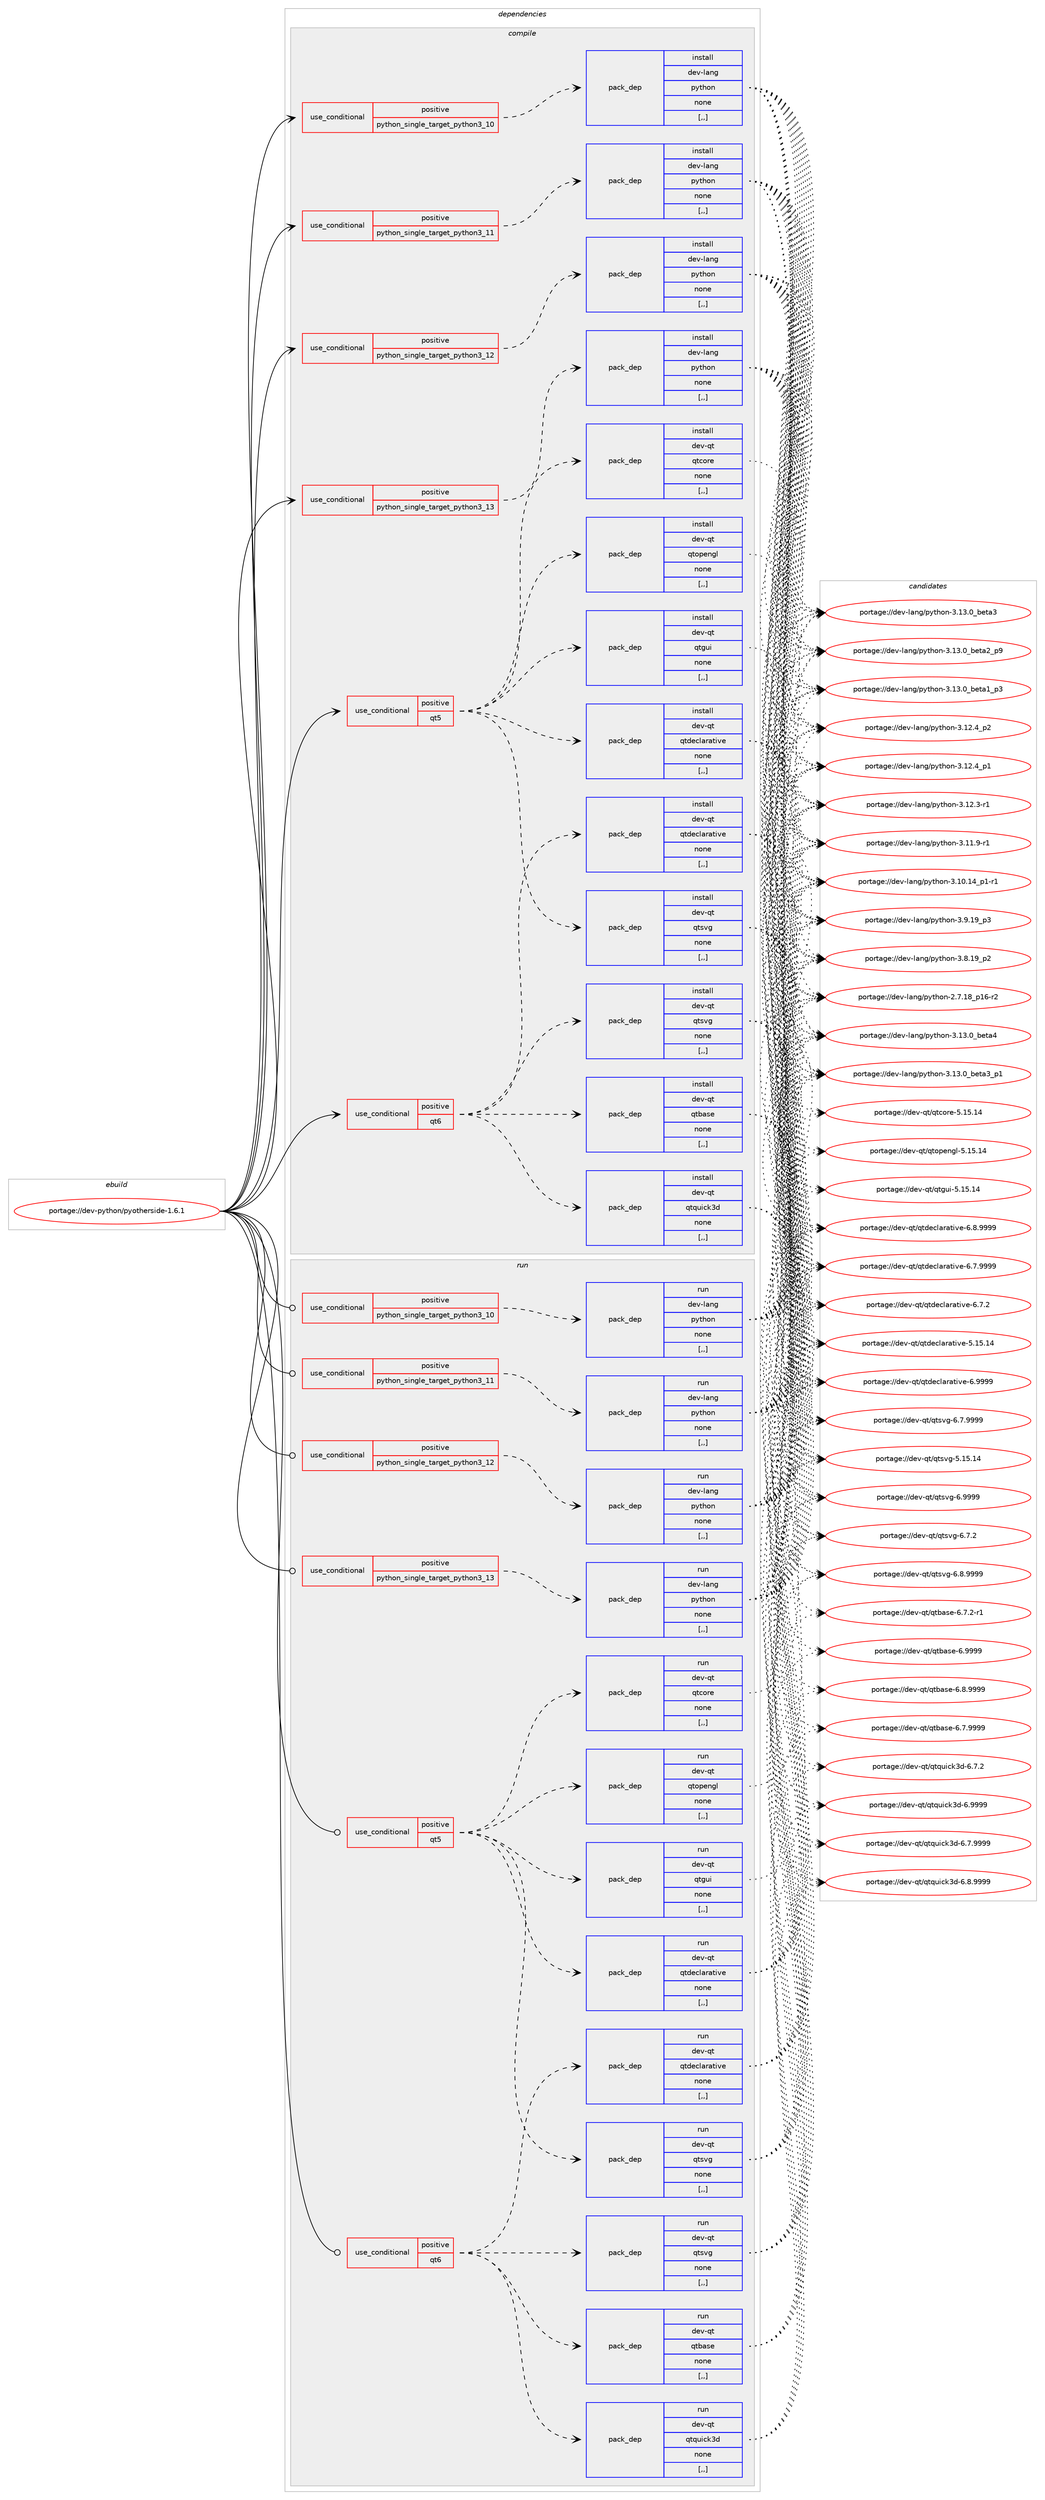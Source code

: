 digraph prolog {

# *************
# Graph options
# *************

newrank=true;
concentrate=true;
compound=true;
graph [rankdir=LR,fontname=Helvetica,fontsize=10,ranksep=1.5];#, ranksep=2.5, nodesep=0.2];
edge  [arrowhead=vee];
node  [fontname=Helvetica,fontsize=10];

# **********
# The ebuild
# **********

subgraph cluster_leftcol {
color=gray;
label=<<i>ebuild</i>>;
id [label="portage://dev-python/pyotherside-1.6.1", color=red, width=4, href="../dev-python/pyotherside-1.6.1.svg"];
}

# ****************
# The dependencies
# ****************

subgraph cluster_midcol {
color=gray;
label=<<i>dependencies</i>>;
subgraph cluster_compile {
fillcolor="#eeeeee";
style=filled;
label=<<i>compile</i>>;
subgraph cond37349 {
dependency157745 [label=<<TABLE BORDER="0" CELLBORDER="1" CELLSPACING="0" CELLPADDING="4"><TR><TD ROWSPAN="3" CELLPADDING="10">use_conditional</TD></TR><TR><TD>positive</TD></TR><TR><TD>python_single_target_python3_10</TD></TR></TABLE>>, shape=none, color=red];
subgraph pack119139 {
dependency157746 [label=<<TABLE BORDER="0" CELLBORDER="1" CELLSPACING="0" CELLPADDING="4" WIDTH="220"><TR><TD ROWSPAN="6" CELLPADDING="30">pack_dep</TD></TR><TR><TD WIDTH="110">install</TD></TR><TR><TD>dev-lang</TD></TR><TR><TD>python</TD></TR><TR><TD>none</TD></TR><TR><TD>[,,]</TD></TR></TABLE>>, shape=none, color=blue];
}
dependency157745:e -> dependency157746:w [weight=20,style="dashed",arrowhead="vee"];
}
id:e -> dependency157745:w [weight=20,style="solid",arrowhead="vee"];
subgraph cond37350 {
dependency157747 [label=<<TABLE BORDER="0" CELLBORDER="1" CELLSPACING="0" CELLPADDING="4"><TR><TD ROWSPAN="3" CELLPADDING="10">use_conditional</TD></TR><TR><TD>positive</TD></TR><TR><TD>python_single_target_python3_11</TD></TR></TABLE>>, shape=none, color=red];
subgraph pack119140 {
dependency157748 [label=<<TABLE BORDER="0" CELLBORDER="1" CELLSPACING="0" CELLPADDING="4" WIDTH="220"><TR><TD ROWSPAN="6" CELLPADDING="30">pack_dep</TD></TR><TR><TD WIDTH="110">install</TD></TR><TR><TD>dev-lang</TD></TR><TR><TD>python</TD></TR><TR><TD>none</TD></TR><TR><TD>[,,]</TD></TR></TABLE>>, shape=none, color=blue];
}
dependency157747:e -> dependency157748:w [weight=20,style="dashed",arrowhead="vee"];
}
id:e -> dependency157747:w [weight=20,style="solid",arrowhead="vee"];
subgraph cond37351 {
dependency157749 [label=<<TABLE BORDER="0" CELLBORDER="1" CELLSPACING="0" CELLPADDING="4"><TR><TD ROWSPAN="3" CELLPADDING="10">use_conditional</TD></TR><TR><TD>positive</TD></TR><TR><TD>python_single_target_python3_12</TD></TR></TABLE>>, shape=none, color=red];
subgraph pack119141 {
dependency157750 [label=<<TABLE BORDER="0" CELLBORDER="1" CELLSPACING="0" CELLPADDING="4" WIDTH="220"><TR><TD ROWSPAN="6" CELLPADDING="30">pack_dep</TD></TR><TR><TD WIDTH="110">install</TD></TR><TR><TD>dev-lang</TD></TR><TR><TD>python</TD></TR><TR><TD>none</TD></TR><TR><TD>[,,]</TD></TR></TABLE>>, shape=none, color=blue];
}
dependency157749:e -> dependency157750:w [weight=20,style="dashed",arrowhead="vee"];
}
id:e -> dependency157749:w [weight=20,style="solid",arrowhead="vee"];
subgraph cond37352 {
dependency157751 [label=<<TABLE BORDER="0" CELLBORDER="1" CELLSPACING="0" CELLPADDING="4"><TR><TD ROWSPAN="3" CELLPADDING="10">use_conditional</TD></TR><TR><TD>positive</TD></TR><TR><TD>python_single_target_python3_13</TD></TR></TABLE>>, shape=none, color=red];
subgraph pack119142 {
dependency157752 [label=<<TABLE BORDER="0" CELLBORDER="1" CELLSPACING="0" CELLPADDING="4" WIDTH="220"><TR><TD ROWSPAN="6" CELLPADDING="30">pack_dep</TD></TR><TR><TD WIDTH="110">install</TD></TR><TR><TD>dev-lang</TD></TR><TR><TD>python</TD></TR><TR><TD>none</TD></TR><TR><TD>[,,]</TD></TR></TABLE>>, shape=none, color=blue];
}
dependency157751:e -> dependency157752:w [weight=20,style="dashed",arrowhead="vee"];
}
id:e -> dependency157751:w [weight=20,style="solid",arrowhead="vee"];
subgraph cond37353 {
dependency157753 [label=<<TABLE BORDER="0" CELLBORDER="1" CELLSPACING="0" CELLPADDING="4"><TR><TD ROWSPAN="3" CELLPADDING="10">use_conditional</TD></TR><TR><TD>positive</TD></TR><TR><TD>qt5</TD></TR></TABLE>>, shape=none, color=red];
subgraph pack119143 {
dependency157754 [label=<<TABLE BORDER="0" CELLBORDER="1" CELLSPACING="0" CELLPADDING="4" WIDTH="220"><TR><TD ROWSPAN="6" CELLPADDING="30">pack_dep</TD></TR><TR><TD WIDTH="110">install</TD></TR><TR><TD>dev-qt</TD></TR><TR><TD>qtcore</TD></TR><TR><TD>none</TD></TR><TR><TD>[,,]</TD></TR></TABLE>>, shape=none, color=blue];
}
dependency157753:e -> dependency157754:w [weight=20,style="dashed",arrowhead="vee"];
subgraph pack119144 {
dependency157755 [label=<<TABLE BORDER="0" CELLBORDER="1" CELLSPACING="0" CELLPADDING="4" WIDTH="220"><TR><TD ROWSPAN="6" CELLPADDING="30">pack_dep</TD></TR><TR><TD WIDTH="110">install</TD></TR><TR><TD>dev-qt</TD></TR><TR><TD>qtdeclarative</TD></TR><TR><TD>none</TD></TR><TR><TD>[,,]</TD></TR></TABLE>>, shape=none, color=blue];
}
dependency157753:e -> dependency157755:w [weight=20,style="dashed",arrowhead="vee"];
subgraph pack119145 {
dependency157756 [label=<<TABLE BORDER="0" CELLBORDER="1" CELLSPACING="0" CELLPADDING="4" WIDTH="220"><TR><TD ROWSPAN="6" CELLPADDING="30">pack_dep</TD></TR><TR><TD WIDTH="110">install</TD></TR><TR><TD>dev-qt</TD></TR><TR><TD>qtgui</TD></TR><TR><TD>none</TD></TR><TR><TD>[,,]</TD></TR></TABLE>>, shape=none, color=blue];
}
dependency157753:e -> dependency157756:w [weight=20,style="dashed",arrowhead="vee"];
subgraph pack119146 {
dependency157757 [label=<<TABLE BORDER="0" CELLBORDER="1" CELLSPACING="0" CELLPADDING="4" WIDTH="220"><TR><TD ROWSPAN="6" CELLPADDING="30">pack_dep</TD></TR><TR><TD WIDTH="110">install</TD></TR><TR><TD>dev-qt</TD></TR><TR><TD>qtopengl</TD></TR><TR><TD>none</TD></TR><TR><TD>[,,]</TD></TR></TABLE>>, shape=none, color=blue];
}
dependency157753:e -> dependency157757:w [weight=20,style="dashed",arrowhead="vee"];
subgraph pack119147 {
dependency157758 [label=<<TABLE BORDER="0" CELLBORDER="1" CELLSPACING="0" CELLPADDING="4" WIDTH="220"><TR><TD ROWSPAN="6" CELLPADDING="30">pack_dep</TD></TR><TR><TD WIDTH="110">install</TD></TR><TR><TD>dev-qt</TD></TR><TR><TD>qtsvg</TD></TR><TR><TD>none</TD></TR><TR><TD>[,,]</TD></TR></TABLE>>, shape=none, color=blue];
}
dependency157753:e -> dependency157758:w [weight=20,style="dashed",arrowhead="vee"];
}
id:e -> dependency157753:w [weight=20,style="solid",arrowhead="vee"];
subgraph cond37354 {
dependency157759 [label=<<TABLE BORDER="0" CELLBORDER="1" CELLSPACING="0" CELLPADDING="4"><TR><TD ROWSPAN="3" CELLPADDING="10">use_conditional</TD></TR><TR><TD>positive</TD></TR><TR><TD>qt6</TD></TR></TABLE>>, shape=none, color=red];
subgraph pack119148 {
dependency157760 [label=<<TABLE BORDER="0" CELLBORDER="1" CELLSPACING="0" CELLPADDING="4" WIDTH="220"><TR><TD ROWSPAN="6" CELLPADDING="30">pack_dep</TD></TR><TR><TD WIDTH="110">install</TD></TR><TR><TD>dev-qt</TD></TR><TR><TD>qtbase</TD></TR><TR><TD>none</TD></TR><TR><TD>[,,]</TD></TR></TABLE>>, shape=none, color=blue];
}
dependency157759:e -> dependency157760:w [weight=20,style="dashed",arrowhead="vee"];
subgraph pack119149 {
dependency157761 [label=<<TABLE BORDER="0" CELLBORDER="1" CELLSPACING="0" CELLPADDING="4" WIDTH="220"><TR><TD ROWSPAN="6" CELLPADDING="30">pack_dep</TD></TR><TR><TD WIDTH="110">install</TD></TR><TR><TD>dev-qt</TD></TR><TR><TD>qtdeclarative</TD></TR><TR><TD>none</TD></TR><TR><TD>[,,]</TD></TR></TABLE>>, shape=none, color=blue];
}
dependency157759:e -> dependency157761:w [weight=20,style="dashed",arrowhead="vee"];
subgraph pack119150 {
dependency157762 [label=<<TABLE BORDER="0" CELLBORDER="1" CELLSPACING="0" CELLPADDING="4" WIDTH="220"><TR><TD ROWSPAN="6" CELLPADDING="30">pack_dep</TD></TR><TR><TD WIDTH="110">install</TD></TR><TR><TD>dev-qt</TD></TR><TR><TD>qtquick3d</TD></TR><TR><TD>none</TD></TR><TR><TD>[,,]</TD></TR></TABLE>>, shape=none, color=blue];
}
dependency157759:e -> dependency157762:w [weight=20,style="dashed",arrowhead="vee"];
subgraph pack119151 {
dependency157763 [label=<<TABLE BORDER="0" CELLBORDER="1" CELLSPACING="0" CELLPADDING="4" WIDTH="220"><TR><TD ROWSPAN="6" CELLPADDING="30">pack_dep</TD></TR><TR><TD WIDTH="110">install</TD></TR><TR><TD>dev-qt</TD></TR><TR><TD>qtsvg</TD></TR><TR><TD>none</TD></TR><TR><TD>[,,]</TD></TR></TABLE>>, shape=none, color=blue];
}
dependency157759:e -> dependency157763:w [weight=20,style="dashed",arrowhead="vee"];
}
id:e -> dependency157759:w [weight=20,style="solid",arrowhead="vee"];
}
subgraph cluster_compileandrun {
fillcolor="#eeeeee";
style=filled;
label=<<i>compile and run</i>>;
}
subgraph cluster_run {
fillcolor="#eeeeee";
style=filled;
label=<<i>run</i>>;
subgraph cond37355 {
dependency157764 [label=<<TABLE BORDER="0" CELLBORDER="1" CELLSPACING="0" CELLPADDING="4"><TR><TD ROWSPAN="3" CELLPADDING="10">use_conditional</TD></TR><TR><TD>positive</TD></TR><TR><TD>python_single_target_python3_10</TD></TR></TABLE>>, shape=none, color=red];
subgraph pack119152 {
dependency157765 [label=<<TABLE BORDER="0" CELLBORDER="1" CELLSPACING="0" CELLPADDING="4" WIDTH="220"><TR><TD ROWSPAN="6" CELLPADDING="30">pack_dep</TD></TR><TR><TD WIDTH="110">run</TD></TR><TR><TD>dev-lang</TD></TR><TR><TD>python</TD></TR><TR><TD>none</TD></TR><TR><TD>[,,]</TD></TR></TABLE>>, shape=none, color=blue];
}
dependency157764:e -> dependency157765:w [weight=20,style="dashed",arrowhead="vee"];
}
id:e -> dependency157764:w [weight=20,style="solid",arrowhead="odot"];
subgraph cond37356 {
dependency157766 [label=<<TABLE BORDER="0" CELLBORDER="1" CELLSPACING="0" CELLPADDING="4"><TR><TD ROWSPAN="3" CELLPADDING="10">use_conditional</TD></TR><TR><TD>positive</TD></TR><TR><TD>python_single_target_python3_11</TD></TR></TABLE>>, shape=none, color=red];
subgraph pack119153 {
dependency157767 [label=<<TABLE BORDER="0" CELLBORDER="1" CELLSPACING="0" CELLPADDING="4" WIDTH="220"><TR><TD ROWSPAN="6" CELLPADDING="30">pack_dep</TD></TR><TR><TD WIDTH="110">run</TD></TR><TR><TD>dev-lang</TD></TR><TR><TD>python</TD></TR><TR><TD>none</TD></TR><TR><TD>[,,]</TD></TR></TABLE>>, shape=none, color=blue];
}
dependency157766:e -> dependency157767:w [weight=20,style="dashed",arrowhead="vee"];
}
id:e -> dependency157766:w [weight=20,style="solid",arrowhead="odot"];
subgraph cond37357 {
dependency157768 [label=<<TABLE BORDER="0" CELLBORDER="1" CELLSPACING="0" CELLPADDING="4"><TR><TD ROWSPAN="3" CELLPADDING="10">use_conditional</TD></TR><TR><TD>positive</TD></TR><TR><TD>python_single_target_python3_12</TD></TR></TABLE>>, shape=none, color=red];
subgraph pack119154 {
dependency157769 [label=<<TABLE BORDER="0" CELLBORDER="1" CELLSPACING="0" CELLPADDING="4" WIDTH="220"><TR><TD ROWSPAN="6" CELLPADDING="30">pack_dep</TD></TR><TR><TD WIDTH="110">run</TD></TR><TR><TD>dev-lang</TD></TR><TR><TD>python</TD></TR><TR><TD>none</TD></TR><TR><TD>[,,]</TD></TR></TABLE>>, shape=none, color=blue];
}
dependency157768:e -> dependency157769:w [weight=20,style="dashed",arrowhead="vee"];
}
id:e -> dependency157768:w [weight=20,style="solid",arrowhead="odot"];
subgraph cond37358 {
dependency157770 [label=<<TABLE BORDER="0" CELLBORDER="1" CELLSPACING="0" CELLPADDING="4"><TR><TD ROWSPAN="3" CELLPADDING="10">use_conditional</TD></TR><TR><TD>positive</TD></TR><TR><TD>python_single_target_python3_13</TD></TR></TABLE>>, shape=none, color=red];
subgraph pack119155 {
dependency157771 [label=<<TABLE BORDER="0" CELLBORDER="1" CELLSPACING="0" CELLPADDING="4" WIDTH="220"><TR><TD ROWSPAN="6" CELLPADDING="30">pack_dep</TD></TR><TR><TD WIDTH="110">run</TD></TR><TR><TD>dev-lang</TD></TR><TR><TD>python</TD></TR><TR><TD>none</TD></TR><TR><TD>[,,]</TD></TR></TABLE>>, shape=none, color=blue];
}
dependency157770:e -> dependency157771:w [weight=20,style="dashed",arrowhead="vee"];
}
id:e -> dependency157770:w [weight=20,style="solid",arrowhead="odot"];
subgraph cond37359 {
dependency157772 [label=<<TABLE BORDER="0" CELLBORDER="1" CELLSPACING="0" CELLPADDING="4"><TR><TD ROWSPAN="3" CELLPADDING="10">use_conditional</TD></TR><TR><TD>positive</TD></TR><TR><TD>qt5</TD></TR></TABLE>>, shape=none, color=red];
subgraph pack119156 {
dependency157773 [label=<<TABLE BORDER="0" CELLBORDER="1" CELLSPACING="0" CELLPADDING="4" WIDTH="220"><TR><TD ROWSPAN="6" CELLPADDING="30">pack_dep</TD></TR><TR><TD WIDTH="110">run</TD></TR><TR><TD>dev-qt</TD></TR><TR><TD>qtcore</TD></TR><TR><TD>none</TD></TR><TR><TD>[,,]</TD></TR></TABLE>>, shape=none, color=blue];
}
dependency157772:e -> dependency157773:w [weight=20,style="dashed",arrowhead="vee"];
subgraph pack119157 {
dependency157774 [label=<<TABLE BORDER="0" CELLBORDER="1" CELLSPACING="0" CELLPADDING="4" WIDTH="220"><TR><TD ROWSPAN="6" CELLPADDING="30">pack_dep</TD></TR><TR><TD WIDTH="110">run</TD></TR><TR><TD>dev-qt</TD></TR><TR><TD>qtdeclarative</TD></TR><TR><TD>none</TD></TR><TR><TD>[,,]</TD></TR></TABLE>>, shape=none, color=blue];
}
dependency157772:e -> dependency157774:w [weight=20,style="dashed",arrowhead="vee"];
subgraph pack119158 {
dependency157775 [label=<<TABLE BORDER="0" CELLBORDER="1" CELLSPACING="0" CELLPADDING="4" WIDTH="220"><TR><TD ROWSPAN="6" CELLPADDING="30">pack_dep</TD></TR><TR><TD WIDTH="110">run</TD></TR><TR><TD>dev-qt</TD></TR><TR><TD>qtgui</TD></TR><TR><TD>none</TD></TR><TR><TD>[,,]</TD></TR></TABLE>>, shape=none, color=blue];
}
dependency157772:e -> dependency157775:w [weight=20,style="dashed",arrowhead="vee"];
subgraph pack119159 {
dependency157776 [label=<<TABLE BORDER="0" CELLBORDER="1" CELLSPACING="0" CELLPADDING="4" WIDTH="220"><TR><TD ROWSPAN="6" CELLPADDING="30">pack_dep</TD></TR><TR><TD WIDTH="110">run</TD></TR><TR><TD>dev-qt</TD></TR><TR><TD>qtopengl</TD></TR><TR><TD>none</TD></TR><TR><TD>[,,]</TD></TR></TABLE>>, shape=none, color=blue];
}
dependency157772:e -> dependency157776:w [weight=20,style="dashed",arrowhead="vee"];
subgraph pack119160 {
dependency157777 [label=<<TABLE BORDER="0" CELLBORDER="1" CELLSPACING="0" CELLPADDING="4" WIDTH="220"><TR><TD ROWSPAN="6" CELLPADDING="30">pack_dep</TD></TR><TR><TD WIDTH="110">run</TD></TR><TR><TD>dev-qt</TD></TR><TR><TD>qtsvg</TD></TR><TR><TD>none</TD></TR><TR><TD>[,,]</TD></TR></TABLE>>, shape=none, color=blue];
}
dependency157772:e -> dependency157777:w [weight=20,style="dashed",arrowhead="vee"];
}
id:e -> dependency157772:w [weight=20,style="solid",arrowhead="odot"];
subgraph cond37360 {
dependency157778 [label=<<TABLE BORDER="0" CELLBORDER="1" CELLSPACING="0" CELLPADDING="4"><TR><TD ROWSPAN="3" CELLPADDING="10">use_conditional</TD></TR><TR><TD>positive</TD></TR><TR><TD>qt6</TD></TR></TABLE>>, shape=none, color=red];
subgraph pack119161 {
dependency157779 [label=<<TABLE BORDER="0" CELLBORDER="1" CELLSPACING="0" CELLPADDING="4" WIDTH="220"><TR><TD ROWSPAN="6" CELLPADDING="30">pack_dep</TD></TR><TR><TD WIDTH="110">run</TD></TR><TR><TD>dev-qt</TD></TR><TR><TD>qtbase</TD></TR><TR><TD>none</TD></TR><TR><TD>[,,]</TD></TR></TABLE>>, shape=none, color=blue];
}
dependency157778:e -> dependency157779:w [weight=20,style="dashed",arrowhead="vee"];
subgraph pack119162 {
dependency157780 [label=<<TABLE BORDER="0" CELLBORDER="1" CELLSPACING="0" CELLPADDING="4" WIDTH="220"><TR><TD ROWSPAN="6" CELLPADDING="30">pack_dep</TD></TR><TR><TD WIDTH="110">run</TD></TR><TR><TD>dev-qt</TD></TR><TR><TD>qtdeclarative</TD></TR><TR><TD>none</TD></TR><TR><TD>[,,]</TD></TR></TABLE>>, shape=none, color=blue];
}
dependency157778:e -> dependency157780:w [weight=20,style="dashed",arrowhead="vee"];
subgraph pack119163 {
dependency157781 [label=<<TABLE BORDER="0" CELLBORDER="1" CELLSPACING="0" CELLPADDING="4" WIDTH="220"><TR><TD ROWSPAN="6" CELLPADDING="30">pack_dep</TD></TR><TR><TD WIDTH="110">run</TD></TR><TR><TD>dev-qt</TD></TR><TR><TD>qtquick3d</TD></TR><TR><TD>none</TD></TR><TR><TD>[,,]</TD></TR></TABLE>>, shape=none, color=blue];
}
dependency157778:e -> dependency157781:w [weight=20,style="dashed",arrowhead="vee"];
subgraph pack119164 {
dependency157782 [label=<<TABLE BORDER="0" CELLBORDER="1" CELLSPACING="0" CELLPADDING="4" WIDTH="220"><TR><TD ROWSPAN="6" CELLPADDING="30">pack_dep</TD></TR><TR><TD WIDTH="110">run</TD></TR><TR><TD>dev-qt</TD></TR><TR><TD>qtsvg</TD></TR><TR><TD>none</TD></TR><TR><TD>[,,]</TD></TR></TABLE>>, shape=none, color=blue];
}
dependency157778:e -> dependency157782:w [weight=20,style="dashed",arrowhead="vee"];
}
id:e -> dependency157778:w [weight=20,style="solid",arrowhead="odot"];
}
}

# **************
# The candidates
# **************

subgraph cluster_choices {
rank=same;
color=gray;
label=<<i>candidates</i>>;

subgraph choice119139 {
color=black;
nodesep=1;
choice1001011184510897110103471121211161041111104551464951464895981011169752 [label="portage://dev-lang/python-3.13.0_beta4", color=red, width=4,href="../dev-lang/python-3.13.0_beta4.svg"];
choice10010111845108971101034711212111610411111045514649514648959810111697519511249 [label="portage://dev-lang/python-3.13.0_beta3_p1", color=red, width=4,href="../dev-lang/python-3.13.0_beta3_p1.svg"];
choice1001011184510897110103471121211161041111104551464951464895981011169751 [label="portage://dev-lang/python-3.13.0_beta3", color=red, width=4,href="../dev-lang/python-3.13.0_beta3.svg"];
choice10010111845108971101034711212111610411111045514649514648959810111697509511257 [label="portage://dev-lang/python-3.13.0_beta2_p9", color=red, width=4,href="../dev-lang/python-3.13.0_beta2_p9.svg"];
choice10010111845108971101034711212111610411111045514649514648959810111697499511251 [label="portage://dev-lang/python-3.13.0_beta1_p3", color=red, width=4,href="../dev-lang/python-3.13.0_beta1_p3.svg"];
choice100101118451089711010347112121116104111110455146495046529511250 [label="portage://dev-lang/python-3.12.4_p2", color=red, width=4,href="../dev-lang/python-3.12.4_p2.svg"];
choice100101118451089711010347112121116104111110455146495046529511249 [label="portage://dev-lang/python-3.12.4_p1", color=red, width=4,href="../dev-lang/python-3.12.4_p1.svg"];
choice100101118451089711010347112121116104111110455146495046514511449 [label="portage://dev-lang/python-3.12.3-r1", color=red, width=4,href="../dev-lang/python-3.12.3-r1.svg"];
choice100101118451089711010347112121116104111110455146494946574511449 [label="portage://dev-lang/python-3.11.9-r1", color=red, width=4,href="../dev-lang/python-3.11.9-r1.svg"];
choice100101118451089711010347112121116104111110455146494846495295112494511449 [label="portage://dev-lang/python-3.10.14_p1-r1", color=red, width=4,href="../dev-lang/python-3.10.14_p1-r1.svg"];
choice100101118451089711010347112121116104111110455146574649579511251 [label="portage://dev-lang/python-3.9.19_p3", color=red, width=4,href="../dev-lang/python-3.9.19_p3.svg"];
choice100101118451089711010347112121116104111110455146564649579511250 [label="portage://dev-lang/python-3.8.19_p2", color=red, width=4,href="../dev-lang/python-3.8.19_p2.svg"];
choice100101118451089711010347112121116104111110455046554649569511249544511450 [label="portage://dev-lang/python-2.7.18_p16-r2", color=red, width=4,href="../dev-lang/python-2.7.18_p16-r2.svg"];
dependency157746:e -> choice1001011184510897110103471121211161041111104551464951464895981011169752:w [style=dotted,weight="100"];
dependency157746:e -> choice10010111845108971101034711212111610411111045514649514648959810111697519511249:w [style=dotted,weight="100"];
dependency157746:e -> choice1001011184510897110103471121211161041111104551464951464895981011169751:w [style=dotted,weight="100"];
dependency157746:e -> choice10010111845108971101034711212111610411111045514649514648959810111697509511257:w [style=dotted,weight="100"];
dependency157746:e -> choice10010111845108971101034711212111610411111045514649514648959810111697499511251:w [style=dotted,weight="100"];
dependency157746:e -> choice100101118451089711010347112121116104111110455146495046529511250:w [style=dotted,weight="100"];
dependency157746:e -> choice100101118451089711010347112121116104111110455146495046529511249:w [style=dotted,weight="100"];
dependency157746:e -> choice100101118451089711010347112121116104111110455146495046514511449:w [style=dotted,weight="100"];
dependency157746:e -> choice100101118451089711010347112121116104111110455146494946574511449:w [style=dotted,weight="100"];
dependency157746:e -> choice100101118451089711010347112121116104111110455146494846495295112494511449:w [style=dotted,weight="100"];
dependency157746:e -> choice100101118451089711010347112121116104111110455146574649579511251:w [style=dotted,weight="100"];
dependency157746:e -> choice100101118451089711010347112121116104111110455146564649579511250:w [style=dotted,weight="100"];
dependency157746:e -> choice100101118451089711010347112121116104111110455046554649569511249544511450:w [style=dotted,weight="100"];
}
subgraph choice119140 {
color=black;
nodesep=1;
choice1001011184510897110103471121211161041111104551464951464895981011169752 [label="portage://dev-lang/python-3.13.0_beta4", color=red, width=4,href="../dev-lang/python-3.13.0_beta4.svg"];
choice10010111845108971101034711212111610411111045514649514648959810111697519511249 [label="portage://dev-lang/python-3.13.0_beta3_p1", color=red, width=4,href="../dev-lang/python-3.13.0_beta3_p1.svg"];
choice1001011184510897110103471121211161041111104551464951464895981011169751 [label="portage://dev-lang/python-3.13.0_beta3", color=red, width=4,href="../dev-lang/python-3.13.0_beta3.svg"];
choice10010111845108971101034711212111610411111045514649514648959810111697509511257 [label="portage://dev-lang/python-3.13.0_beta2_p9", color=red, width=4,href="../dev-lang/python-3.13.0_beta2_p9.svg"];
choice10010111845108971101034711212111610411111045514649514648959810111697499511251 [label="portage://dev-lang/python-3.13.0_beta1_p3", color=red, width=4,href="../dev-lang/python-3.13.0_beta1_p3.svg"];
choice100101118451089711010347112121116104111110455146495046529511250 [label="portage://dev-lang/python-3.12.4_p2", color=red, width=4,href="../dev-lang/python-3.12.4_p2.svg"];
choice100101118451089711010347112121116104111110455146495046529511249 [label="portage://dev-lang/python-3.12.4_p1", color=red, width=4,href="../dev-lang/python-3.12.4_p1.svg"];
choice100101118451089711010347112121116104111110455146495046514511449 [label="portage://dev-lang/python-3.12.3-r1", color=red, width=4,href="../dev-lang/python-3.12.3-r1.svg"];
choice100101118451089711010347112121116104111110455146494946574511449 [label="portage://dev-lang/python-3.11.9-r1", color=red, width=4,href="../dev-lang/python-3.11.9-r1.svg"];
choice100101118451089711010347112121116104111110455146494846495295112494511449 [label="portage://dev-lang/python-3.10.14_p1-r1", color=red, width=4,href="../dev-lang/python-3.10.14_p1-r1.svg"];
choice100101118451089711010347112121116104111110455146574649579511251 [label="portage://dev-lang/python-3.9.19_p3", color=red, width=4,href="../dev-lang/python-3.9.19_p3.svg"];
choice100101118451089711010347112121116104111110455146564649579511250 [label="portage://dev-lang/python-3.8.19_p2", color=red, width=4,href="../dev-lang/python-3.8.19_p2.svg"];
choice100101118451089711010347112121116104111110455046554649569511249544511450 [label="portage://dev-lang/python-2.7.18_p16-r2", color=red, width=4,href="../dev-lang/python-2.7.18_p16-r2.svg"];
dependency157748:e -> choice1001011184510897110103471121211161041111104551464951464895981011169752:w [style=dotted,weight="100"];
dependency157748:e -> choice10010111845108971101034711212111610411111045514649514648959810111697519511249:w [style=dotted,weight="100"];
dependency157748:e -> choice1001011184510897110103471121211161041111104551464951464895981011169751:w [style=dotted,weight="100"];
dependency157748:e -> choice10010111845108971101034711212111610411111045514649514648959810111697509511257:w [style=dotted,weight="100"];
dependency157748:e -> choice10010111845108971101034711212111610411111045514649514648959810111697499511251:w [style=dotted,weight="100"];
dependency157748:e -> choice100101118451089711010347112121116104111110455146495046529511250:w [style=dotted,weight="100"];
dependency157748:e -> choice100101118451089711010347112121116104111110455146495046529511249:w [style=dotted,weight="100"];
dependency157748:e -> choice100101118451089711010347112121116104111110455146495046514511449:w [style=dotted,weight="100"];
dependency157748:e -> choice100101118451089711010347112121116104111110455146494946574511449:w [style=dotted,weight="100"];
dependency157748:e -> choice100101118451089711010347112121116104111110455146494846495295112494511449:w [style=dotted,weight="100"];
dependency157748:e -> choice100101118451089711010347112121116104111110455146574649579511251:w [style=dotted,weight="100"];
dependency157748:e -> choice100101118451089711010347112121116104111110455146564649579511250:w [style=dotted,weight="100"];
dependency157748:e -> choice100101118451089711010347112121116104111110455046554649569511249544511450:w [style=dotted,weight="100"];
}
subgraph choice119141 {
color=black;
nodesep=1;
choice1001011184510897110103471121211161041111104551464951464895981011169752 [label="portage://dev-lang/python-3.13.0_beta4", color=red, width=4,href="../dev-lang/python-3.13.0_beta4.svg"];
choice10010111845108971101034711212111610411111045514649514648959810111697519511249 [label="portage://dev-lang/python-3.13.0_beta3_p1", color=red, width=4,href="../dev-lang/python-3.13.0_beta3_p1.svg"];
choice1001011184510897110103471121211161041111104551464951464895981011169751 [label="portage://dev-lang/python-3.13.0_beta3", color=red, width=4,href="../dev-lang/python-3.13.0_beta3.svg"];
choice10010111845108971101034711212111610411111045514649514648959810111697509511257 [label="portage://dev-lang/python-3.13.0_beta2_p9", color=red, width=4,href="../dev-lang/python-3.13.0_beta2_p9.svg"];
choice10010111845108971101034711212111610411111045514649514648959810111697499511251 [label="portage://dev-lang/python-3.13.0_beta1_p3", color=red, width=4,href="../dev-lang/python-3.13.0_beta1_p3.svg"];
choice100101118451089711010347112121116104111110455146495046529511250 [label="portage://dev-lang/python-3.12.4_p2", color=red, width=4,href="../dev-lang/python-3.12.4_p2.svg"];
choice100101118451089711010347112121116104111110455146495046529511249 [label="portage://dev-lang/python-3.12.4_p1", color=red, width=4,href="../dev-lang/python-3.12.4_p1.svg"];
choice100101118451089711010347112121116104111110455146495046514511449 [label="portage://dev-lang/python-3.12.3-r1", color=red, width=4,href="../dev-lang/python-3.12.3-r1.svg"];
choice100101118451089711010347112121116104111110455146494946574511449 [label="portage://dev-lang/python-3.11.9-r1", color=red, width=4,href="../dev-lang/python-3.11.9-r1.svg"];
choice100101118451089711010347112121116104111110455146494846495295112494511449 [label="portage://dev-lang/python-3.10.14_p1-r1", color=red, width=4,href="../dev-lang/python-3.10.14_p1-r1.svg"];
choice100101118451089711010347112121116104111110455146574649579511251 [label="portage://dev-lang/python-3.9.19_p3", color=red, width=4,href="../dev-lang/python-3.9.19_p3.svg"];
choice100101118451089711010347112121116104111110455146564649579511250 [label="portage://dev-lang/python-3.8.19_p2", color=red, width=4,href="../dev-lang/python-3.8.19_p2.svg"];
choice100101118451089711010347112121116104111110455046554649569511249544511450 [label="portage://dev-lang/python-2.7.18_p16-r2", color=red, width=4,href="../dev-lang/python-2.7.18_p16-r2.svg"];
dependency157750:e -> choice1001011184510897110103471121211161041111104551464951464895981011169752:w [style=dotted,weight="100"];
dependency157750:e -> choice10010111845108971101034711212111610411111045514649514648959810111697519511249:w [style=dotted,weight="100"];
dependency157750:e -> choice1001011184510897110103471121211161041111104551464951464895981011169751:w [style=dotted,weight="100"];
dependency157750:e -> choice10010111845108971101034711212111610411111045514649514648959810111697509511257:w [style=dotted,weight="100"];
dependency157750:e -> choice10010111845108971101034711212111610411111045514649514648959810111697499511251:w [style=dotted,weight="100"];
dependency157750:e -> choice100101118451089711010347112121116104111110455146495046529511250:w [style=dotted,weight="100"];
dependency157750:e -> choice100101118451089711010347112121116104111110455146495046529511249:w [style=dotted,weight="100"];
dependency157750:e -> choice100101118451089711010347112121116104111110455146495046514511449:w [style=dotted,weight="100"];
dependency157750:e -> choice100101118451089711010347112121116104111110455146494946574511449:w [style=dotted,weight="100"];
dependency157750:e -> choice100101118451089711010347112121116104111110455146494846495295112494511449:w [style=dotted,weight="100"];
dependency157750:e -> choice100101118451089711010347112121116104111110455146574649579511251:w [style=dotted,weight="100"];
dependency157750:e -> choice100101118451089711010347112121116104111110455146564649579511250:w [style=dotted,weight="100"];
dependency157750:e -> choice100101118451089711010347112121116104111110455046554649569511249544511450:w [style=dotted,weight="100"];
}
subgraph choice119142 {
color=black;
nodesep=1;
choice1001011184510897110103471121211161041111104551464951464895981011169752 [label="portage://dev-lang/python-3.13.0_beta4", color=red, width=4,href="../dev-lang/python-3.13.0_beta4.svg"];
choice10010111845108971101034711212111610411111045514649514648959810111697519511249 [label="portage://dev-lang/python-3.13.0_beta3_p1", color=red, width=4,href="../dev-lang/python-3.13.0_beta3_p1.svg"];
choice1001011184510897110103471121211161041111104551464951464895981011169751 [label="portage://dev-lang/python-3.13.0_beta3", color=red, width=4,href="../dev-lang/python-3.13.0_beta3.svg"];
choice10010111845108971101034711212111610411111045514649514648959810111697509511257 [label="portage://dev-lang/python-3.13.0_beta2_p9", color=red, width=4,href="../dev-lang/python-3.13.0_beta2_p9.svg"];
choice10010111845108971101034711212111610411111045514649514648959810111697499511251 [label="portage://dev-lang/python-3.13.0_beta1_p3", color=red, width=4,href="../dev-lang/python-3.13.0_beta1_p3.svg"];
choice100101118451089711010347112121116104111110455146495046529511250 [label="portage://dev-lang/python-3.12.4_p2", color=red, width=4,href="../dev-lang/python-3.12.4_p2.svg"];
choice100101118451089711010347112121116104111110455146495046529511249 [label="portage://dev-lang/python-3.12.4_p1", color=red, width=4,href="../dev-lang/python-3.12.4_p1.svg"];
choice100101118451089711010347112121116104111110455146495046514511449 [label="portage://dev-lang/python-3.12.3-r1", color=red, width=4,href="../dev-lang/python-3.12.3-r1.svg"];
choice100101118451089711010347112121116104111110455146494946574511449 [label="portage://dev-lang/python-3.11.9-r1", color=red, width=4,href="../dev-lang/python-3.11.9-r1.svg"];
choice100101118451089711010347112121116104111110455146494846495295112494511449 [label="portage://dev-lang/python-3.10.14_p1-r1", color=red, width=4,href="../dev-lang/python-3.10.14_p1-r1.svg"];
choice100101118451089711010347112121116104111110455146574649579511251 [label="portage://dev-lang/python-3.9.19_p3", color=red, width=4,href="../dev-lang/python-3.9.19_p3.svg"];
choice100101118451089711010347112121116104111110455146564649579511250 [label="portage://dev-lang/python-3.8.19_p2", color=red, width=4,href="../dev-lang/python-3.8.19_p2.svg"];
choice100101118451089711010347112121116104111110455046554649569511249544511450 [label="portage://dev-lang/python-2.7.18_p16-r2", color=red, width=4,href="../dev-lang/python-2.7.18_p16-r2.svg"];
dependency157752:e -> choice1001011184510897110103471121211161041111104551464951464895981011169752:w [style=dotted,weight="100"];
dependency157752:e -> choice10010111845108971101034711212111610411111045514649514648959810111697519511249:w [style=dotted,weight="100"];
dependency157752:e -> choice1001011184510897110103471121211161041111104551464951464895981011169751:w [style=dotted,weight="100"];
dependency157752:e -> choice10010111845108971101034711212111610411111045514649514648959810111697509511257:w [style=dotted,weight="100"];
dependency157752:e -> choice10010111845108971101034711212111610411111045514649514648959810111697499511251:w [style=dotted,weight="100"];
dependency157752:e -> choice100101118451089711010347112121116104111110455146495046529511250:w [style=dotted,weight="100"];
dependency157752:e -> choice100101118451089711010347112121116104111110455146495046529511249:w [style=dotted,weight="100"];
dependency157752:e -> choice100101118451089711010347112121116104111110455146495046514511449:w [style=dotted,weight="100"];
dependency157752:e -> choice100101118451089711010347112121116104111110455146494946574511449:w [style=dotted,weight="100"];
dependency157752:e -> choice100101118451089711010347112121116104111110455146494846495295112494511449:w [style=dotted,weight="100"];
dependency157752:e -> choice100101118451089711010347112121116104111110455146574649579511251:w [style=dotted,weight="100"];
dependency157752:e -> choice100101118451089711010347112121116104111110455146564649579511250:w [style=dotted,weight="100"];
dependency157752:e -> choice100101118451089711010347112121116104111110455046554649569511249544511450:w [style=dotted,weight="100"];
}
subgraph choice119143 {
color=black;
nodesep=1;
choice1001011184511311647113116991111141014553464953464952 [label="portage://dev-qt/qtcore-5.15.14", color=red, width=4,href="../dev-qt/qtcore-5.15.14.svg"];
dependency157754:e -> choice1001011184511311647113116991111141014553464953464952:w [style=dotted,weight="100"];
}
subgraph choice119144 {
color=black;
nodesep=1;
choice100101118451131164711311610010199108971149711610511810145544657575757 [label="portage://dev-qt/qtdeclarative-6.9999", color=red, width=4,href="../dev-qt/qtdeclarative-6.9999.svg"];
choice1001011184511311647113116100101991089711497116105118101455446564657575757 [label="portage://dev-qt/qtdeclarative-6.8.9999", color=red, width=4,href="../dev-qt/qtdeclarative-6.8.9999.svg"];
choice1001011184511311647113116100101991089711497116105118101455446554657575757 [label="portage://dev-qt/qtdeclarative-6.7.9999", color=red, width=4,href="../dev-qt/qtdeclarative-6.7.9999.svg"];
choice1001011184511311647113116100101991089711497116105118101455446554650 [label="portage://dev-qt/qtdeclarative-6.7.2", color=red, width=4,href="../dev-qt/qtdeclarative-6.7.2.svg"];
choice10010111845113116471131161001019910897114971161051181014553464953464952 [label="portage://dev-qt/qtdeclarative-5.15.14", color=red, width=4,href="../dev-qt/qtdeclarative-5.15.14.svg"];
dependency157755:e -> choice100101118451131164711311610010199108971149711610511810145544657575757:w [style=dotted,weight="100"];
dependency157755:e -> choice1001011184511311647113116100101991089711497116105118101455446564657575757:w [style=dotted,weight="100"];
dependency157755:e -> choice1001011184511311647113116100101991089711497116105118101455446554657575757:w [style=dotted,weight="100"];
dependency157755:e -> choice1001011184511311647113116100101991089711497116105118101455446554650:w [style=dotted,weight="100"];
dependency157755:e -> choice10010111845113116471131161001019910897114971161051181014553464953464952:w [style=dotted,weight="100"];
}
subgraph choice119145 {
color=black;
nodesep=1;
choice10010111845113116471131161031171054553464953464952 [label="portage://dev-qt/qtgui-5.15.14", color=red, width=4,href="../dev-qt/qtgui-5.15.14.svg"];
dependency157756:e -> choice10010111845113116471131161031171054553464953464952:w [style=dotted,weight="100"];
}
subgraph choice119146 {
color=black;
nodesep=1;
choice10010111845113116471131161111121011101031084553464953464952 [label="portage://dev-qt/qtopengl-5.15.14", color=red, width=4,href="../dev-qt/qtopengl-5.15.14.svg"];
dependency157757:e -> choice10010111845113116471131161111121011101031084553464953464952:w [style=dotted,weight="100"];
}
subgraph choice119147 {
color=black;
nodesep=1;
choice100101118451131164711311611511810345544657575757 [label="portage://dev-qt/qtsvg-6.9999", color=red, width=4,href="../dev-qt/qtsvg-6.9999.svg"];
choice1001011184511311647113116115118103455446564657575757 [label="portage://dev-qt/qtsvg-6.8.9999", color=red, width=4,href="../dev-qt/qtsvg-6.8.9999.svg"];
choice1001011184511311647113116115118103455446554657575757 [label="portage://dev-qt/qtsvg-6.7.9999", color=red, width=4,href="../dev-qt/qtsvg-6.7.9999.svg"];
choice1001011184511311647113116115118103455446554650 [label="portage://dev-qt/qtsvg-6.7.2", color=red, width=4,href="../dev-qt/qtsvg-6.7.2.svg"];
choice10010111845113116471131161151181034553464953464952 [label="portage://dev-qt/qtsvg-5.15.14", color=red, width=4,href="../dev-qt/qtsvg-5.15.14.svg"];
dependency157758:e -> choice100101118451131164711311611511810345544657575757:w [style=dotted,weight="100"];
dependency157758:e -> choice1001011184511311647113116115118103455446564657575757:w [style=dotted,weight="100"];
dependency157758:e -> choice1001011184511311647113116115118103455446554657575757:w [style=dotted,weight="100"];
dependency157758:e -> choice1001011184511311647113116115118103455446554650:w [style=dotted,weight="100"];
dependency157758:e -> choice10010111845113116471131161151181034553464953464952:w [style=dotted,weight="100"];
}
subgraph choice119148 {
color=black;
nodesep=1;
choice1001011184511311647113116989711510145544657575757 [label="portage://dev-qt/qtbase-6.9999", color=red, width=4,href="../dev-qt/qtbase-6.9999.svg"];
choice10010111845113116471131169897115101455446564657575757 [label="portage://dev-qt/qtbase-6.8.9999", color=red, width=4,href="../dev-qt/qtbase-6.8.9999.svg"];
choice10010111845113116471131169897115101455446554657575757 [label="portage://dev-qt/qtbase-6.7.9999", color=red, width=4,href="../dev-qt/qtbase-6.7.9999.svg"];
choice100101118451131164711311698971151014554465546504511449 [label="portage://dev-qt/qtbase-6.7.2-r1", color=red, width=4,href="../dev-qt/qtbase-6.7.2-r1.svg"];
dependency157760:e -> choice1001011184511311647113116989711510145544657575757:w [style=dotted,weight="100"];
dependency157760:e -> choice10010111845113116471131169897115101455446564657575757:w [style=dotted,weight="100"];
dependency157760:e -> choice10010111845113116471131169897115101455446554657575757:w [style=dotted,weight="100"];
dependency157760:e -> choice100101118451131164711311698971151014554465546504511449:w [style=dotted,weight="100"];
}
subgraph choice119149 {
color=black;
nodesep=1;
choice100101118451131164711311610010199108971149711610511810145544657575757 [label="portage://dev-qt/qtdeclarative-6.9999", color=red, width=4,href="../dev-qt/qtdeclarative-6.9999.svg"];
choice1001011184511311647113116100101991089711497116105118101455446564657575757 [label="portage://dev-qt/qtdeclarative-6.8.9999", color=red, width=4,href="../dev-qt/qtdeclarative-6.8.9999.svg"];
choice1001011184511311647113116100101991089711497116105118101455446554657575757 [label="portage://dev-qt/qtdeclarative-6.7.9999", color=red, width=4,href="../dev-qt/qtdeclarative-6.7.9999.svg"];
choice1001011184511311647113116100101991089711497116105118101455446554650 [label="portage://dev-qt/qtdeclarative-6.7.2", color=red, width=4,href="../dev-qt/qtdeclarative-6.7.2.svg"];
choice10010111845113116471131161001019910897114971161051181014553464953464952 [label="portage://dev-qt/qtdeclarative-5.15.14", color=red, width=4,href="../dev-qt/qtdeclarative-5.15.14.svg"];
dependency157761:e -> choice100101118451131164711311610010199108971149711610511810145544657575757:w [style=dotted,weight="100"];
dependency157761:e -> choice1001011184511311647113116100101991089711497116105118101455446564657575757:w [style=dotted,weight="100"];
dependency157761:e -> choice1001011184511311647113116100101991089711497116105118101455446554657575757:w [style=dotted,weight="100"];
dependency157761:e -> choice1001011184511311647113116100101991089711497116105118101455446554650:w [style=dotted,weight="100"];
dependency157761:e -> choice10010111845113116471131161001019910897114971161051181014553464953464952:w [style=dotted,weight="100"];
}
subgraph choice119150 {
color=black;
nodesep=1;
choice1001011184511311647113116113117105991075110045544657575757 [label="portage://dev-qt/qtquick3d-6.9999", color=red, width=4,href="../dev-qt/qtquick3d-6.9999.svg"];
choice10010111845113116471131161131171059910751100455446564657575757 [label="portage://dev-qt/qtquick3d-6.8.9999", color=red, width=4,href="../dev-qt/qtquick3d-6.8.9999.svg"];
choice10010111845113116471131161131171059910751100455446554657575757 [label="portage://dev-qt/qtquick3d-6.7.9999", color=red, width=4,href="../dev-qt/qtquick3d-6.7.9999.svg"];
choice10010111845113116471131161131171059910751100455446554650 [label="portage://dev-qt/qtquick3d-6.7.2", color=red, width=4,href="../dev-qt/qtquick3d-6.7.2.svg"];
dependency157762:e -> choice1001011184511311647113116113117105991075110045544657575757:w [style=dotted,weight="100"];
dependency157762:e -> choice10010111845113116471131161131171059910751100455446564657575757:w [style=dotted,weight="100"];
dependency157762:e -> choice10010111845113116471131161131171059910751100455446554657575757:w [style=dotted,weight="100"];
dependency157762:e -> choice10010111845113116471131161131171059910751100455446554650:w [style=dotted,weight="100"];
}
subgraph choice119151 {
color=black;
nodesep=1;
choice100101118451131164711311611511810345544657575757 [label="portage://dev-qt/qtsvg-6.9999", color=red, width=4,href="../dev-qt/qtsvg-6.9999.svg"];
choice1001011184511311647113116115118103455446564657575757 [label="portage://dev-qt/qtsvg-6.8.9999", color=red, width=4,href="../dev-qt/qtsvg-6.8.9999.svg"];
choice1001011184511311647113116115118103455446554657575757 [label="portage://dev-qt/qtsvg-6.7.9999", color=red, width=4,href="../dev-qt/qtsvg-6.7.9999.svg"];
choice1001011184511311647113116115118103455446554650 [label="portage://dev-qt/qtsvg-6.7.2", color=red, width=4,href="../dev-qt/qtsvg-6.7.2.svg"];
choice10010111845113116471131161151181034553464953464952 [label="portage://dev-qt/qtsvg-5.15.14", color=red, width=4,href="../dev-qt/qtsvg-5.15.14.svg"];
dependency157763:e -> choice100101118451131164711311611511810345544657575757:w [style=dotted,weight="100"];
dependency157763:e -> choice1001011184511311647113116115118103455446564657575757:w [style=dotted,weight="100"];
dependency157763:e -> choice1001011184511311647113116115118103455446554657575757:w [style=dotted,weight="100"];
dependency157763:e -> choice1001011184511311647113116115118103455446554650:w [style=dotted,weight="100"];
dependency157763:e -> choice10010111845113116471131161151181034553464953464952:w [style=dotted,weight="100"];
}
subgraph choice119152 {
color=black;
nodesep=1;
choice1001011184510897110103471121211161041111104551464951464895981011169752 [label="portage://dev-lang/python-3.13.0_beta4", color=red, width=4,href="../dev-lang/python-3.13.0_beta4.svg"];
choice10010111845108971101034711212111610411111045514649514648959810111697519511249 [label="portage://dev-lang/python-3.13.0_beta3_p1", color=red, width=4,href="../dev-lang/python-3.13.0_beta3_p1.svg"];
choice1001011184510897110103471121211161041111104551464951464895981011169751 [label="portage://dev-lang/python-3.13.0_beta3", color=red, width=4,href="../dev-lang/python-3.13.0_beta3.svg"];
choice10010111845108971101034711212111610411111045514649514648959810111697509511257 [label="portage://dev-lang/python-3.13.0_beta2_p9", color=red, width=4,href="../dev-lang/python-3.13.0_beta2_p9.svg"];
choice10010111845108971101034711212111610411111045514649514648959810111697499511251 [label="portage://dev-lang/python-3.13.0_beta1_p3", color=red, width=4,href="../dev-lang/python-3.13.0_beta1_p3.svg"];
choice100101118451089711010347112121116104111110455146495046529511250 [label="portage://dev-lang/python-3.12.4_p2", color=red, width=4,href="../dev-lang/python-3.12.4_p2.svg"];
choice100101118451089711010347112121116104111110455146495046529511249 [label="portage://dev-lang/python-3.12.4_p1", color=red, width=4,href="../dev-lang/python-3.12.4_p1.svg"];
choice100101118451089711010347112121116104111110455146495046514511449 [label="portage://dev-lang/python-3.12.3-r1", color=red, width=4,href="../dev-lang/python-3.12.3-r1.svg"];
choice100101118451089711010347112121116104111110455146494946574511449 [label="portage://dev-lang/python-3.11.9-r1", color=red, width=4,href="../dev-lang/python-3.11.9-r1.svg"];
choice100101118451089711010347112121116104111110455146494846495295112494511449 [label="portage://dev-lang/python-3.10.14_p1-r1", color=red, width=4,href="../dev-lang/python-3.10.14_p1-r1.svg"];
choice100101118451089711010347112121116104111110455146574649579511251 [label="portage://dev-lang/python-3.9.19_p3", color=red, width=4,href="../dev-lang/python-3.9.19_p3.svg"];
choice100101118451089711010347112121116104111110455146564649579511250 [label="portage://dev-lang/python-3.8.19_p2", color=red, width=4,href="../dev-lang/python-3.8.19_p2.svg"];
choice100101118451089711010347112121116104111110455046554649569511249544511450 [label="portage://dev-lang/python-2.7.18_p16-r2", color=red, width=4,href="../dev-lang/python-2.7.18_p16-r2.svg"];
dependency157765:e -> choice1001011184510897110103471121211161041111104551464951464895981011169752:w [style=dotted,weight="100"];
dependency157765:e -> choice10010111845108971101034711212111610411111045514649514648959810111697519511249:w [style=dotted,weight="100"];
dependency157765:e -> choice1001011184510897110103471121211161041111104551464951464895981011169751:w [style=dotted,weight="100"];
dependency157765:e -> choice10010111845108971101034711212111610411111045514649514648959810111697509511257:w [style=dotted,weight="100"];
dependency157765:e -> choice10010111845108971101034711212111610411111045514649514648959810111697499511251:w [style=dotted,weight="100"];
dependency157765:e -> choice100101118451089711010347112121116104111110455146495046529511250:w [style=dotted,weight="100"];
dependency157765:e -> choice100101118451089711010347112121116104111110455146495046529511249:w [style=dotted,weight="100"];
dependency157765:e -> choice100101118451089711010347112121116104111110455146495046514511449:w [style=dotted,weight="100"];
dependency157765:e -> choice100101118451089711010347112121116104111110455146494946574511449:w [style=dotted,weight="100"];
dependency157765:e -> choice100101118451089711010347112121116104111110455146494846495295112494511449:w [style=dotted,weight="100"];
dependency157765:e -> choice100101118451089711010347112121116104111110455146574649579511251:w [style=dotted,weight="100"];
dependency157765:e -> choice100101118451089711010347112121116104111110455146564649579511250:w [style=dotted,weight="100"];
dependency157765:e -> choice100101118451089711010347112121116104111110455046554649569511249544511450:w [style=dotted,weight="100"];
}
subgraph choice119153 {
color=black;
nodesep=1;
choice1001011184510897110103471121211161041111104551464951464895981011169752 [label="portage://dev-lang/python-3.13.0_beta4", color=red, width=4,href="../dev-lang/python-3.13.0_beta4.svg"];
choice10010111845108971101034711212111610411111045514649514648959810111697519511249 [label="portage://dev-lang/python-3.13.0_beta3_p1", color=red, width=4,href="../dev-lang/python-3.13.0_beta3_p1.svg"];
choice1001011184510897110103471121211161041111104551464951464895981011169751 [label="portage://dev-lang/python-3.13.0_beta3", color=red, width=4,href="../dev-lang/python-3.13.0_beta3.svg"];
choice10010111845108971101034711212111610411111045514649514648959810111697509511257 [label="portage://dev-lang/python-3.13.0_beta2_p9", color=red, width=4,href="../dev-lang/python-3.13.0_beta2_p9.svg"];
choice10010111845108971101034711212111610411111045514649514648959810111697499511251 [label="portage://dev-lang/python-3.13.0_beta1_p3", color=red, width=4,href="../dev-lang/python-3.13.0_beta1_p3.svg"];
choice100101118451089711010347112121116104111110455146495046529511250 [label="portage://dev-lang/python-3.12.4_p2", color=red, width=4,href="../dev-lang/python-3.12.4_p2.svg"];
choice100101118451089711010347112121116104111110455146495046529511249 [label="portage://dev-lang/python-3.12.4_p1", color=red, width=4,href="../dev-lang/python-3.12.4_p1.svg"];
choice100101118451089711010347112121116104111110455146495046514511449 [label="portage://dev-lang/python-3.12.3-r1", color=red, width=4,href="../dev-lang/python-3.12.3-r1.svg"];
choice100101118451089711010347112121116104111110455146494946574511449 [label="portage://dev-lang/python-3.11.9-r1", color=red, width=4,href="../dev-lang/python-3.11.9-r1.svg"];
choice100101118451089711010347112121116104111110455146494846495295112494511449 [label="portage://dev-lang/python-3.10.14_p1-r1", color=red, width=4,href="../dev-lang/python-3.10.14_p1-r1.svg"];
choice100101118451089711010347112121116104111110455146574649579511251 [label="portage://dev-lang/python-3.9.19_p3", color=red, width=4,href="../dev-lang/python-3.9.19_p3.svg"];
choice100101118451089711010347112121116104111110455146564649579511250 [label="portage://dev-lang/python-3.8.19_p2", color=red, width=4,href="../dev-lang/python-3.8.19_p2.svg"];
choice100101118451089711010347112121116104111110455046554649569511249544511450 [label="portage://dev-lang/python-2.7.18_p16-r2", color=red, width=4,href="../dev-lang/python-2.7.18_p16-r2.svg"];
dependency157767:e -> choice1001011184510897110103471121211161041111104551464951464895981011169752:w [style=dotted,weight="100"];
dependency157767:e -> choice10010111845108971101034711212111610411111045514649514648959810111697519511249:w [style=dotted,weight="100"];
dependency157767:e -> choice1001011184510897110103471121211161041111104551464951464895981011169751:w [style=dotted,weight="100"];
dependency157767:e -> choice10010111845108971101034711212111610411111045514649514648959810111697509511257:w [style=dotted,weight="100"];
dependency157767:e -> choice10010111845108971101034711212111610411111045514649514648959810111697499511251:w [style=dotted,weight="100"];
dependency157767:e -> choice100101118451089711010347112121116104111110455146495046529511250:w [style=dotted,weight="100"];
dependency157767:e -> choice100101118451089711010347112121116104111110455146495046529511249:w [style=dotted,weight="100"];
dependency157767:e -> choice100101118451089711010347112121116104111110455146495046514511449:w [style=dotted,weight="100"];
dependency157767:e -> choice100101118451089711010347112121116104111110455146494946574511449:w [style=dotted,weight="100"];
dependency157767:e -> choice100101118451089711010347112121116104111110455146494846495295112494511449:w [style=dotted,weight="100"];
dependency157767:e -> choice100101118451089711010347112121116104111110455146574649579511251:w [style=dotted,weight="100"];
dependency157767:e -> choice100101118451089711010347112121116104111110455146564649579511250:w [style=dotted,weight="100"];
dependency157767:e -> choice100101118451089711010347112121116104111110455046554649569511249544511450:w [style=dotted,weight="100"];
}
subgraph choice119154 {
color=black;
nodesep=1;
choice1001011184510897110103471121211161041111104551464951464895981011169752 [label="portage://dev-lang/python-3.13.0_beta4", color=red, width=4,href="../dev-lang/python-3.13.0_beta4.svg"];
choice10010111845108971101034711212111610411111045514649514648959810111697519511249 [label="portage://dev-lang/python-3.13.0_beta3_p1", color=red, width=4,href="../dev-lang/python-3.13.0_beta3_p1.svg"];
choice1001011184510897110103471121211161041111104551464951464895981011169751 [label="portage://dev-lang/python-3.13.0_beta3", color=red, width=4,href="../dev-lang/python-3.13.0_beta3.svg"];
choice10010111845108971101034711212111610411111045514649514648959810111697509511257 [label="portage://dev-lang/python-3.13.0_beta2_p9", color=red, width=4,href="../dev-lang/python-3.13.0_beta2_p9.svg"];
choice10010111845108971101034711212111610411111045514649514648959810111697499511251 [label="portage://dev-lang/python-3.13.0_beta1_p3", color=red, width=4,href="../dev-lang/python-3.13.0_beta1_p3.svg"];
choice100101118451089711010347112121116104111110455146495046529511250 [label="portage://dev-lang/python-3.12.4_p2", color=red, width=4,href="../dev-lang/python-3.12.4_p2.svg"];
choice100101118451089711010347112121116104111110455146495046529511249 [label="portage://dev-lang/python-3.12.4_p1", color=red, width=4,href="../dev-lang/python-3.12.4_p1.svg"];
choice100101118451089711010347112121116104111110455146495046514511449 [label="portage://dev-lang/python-3.12.3-r1", color=red, width=4,href="../dev-lang/python-3.12.3-r1.svg"];
choice100101118451089711010347112121116104111110455146494946574511449 [label="portage://dev-lang/python-3.11.9-r1", color=red, width=4,href="../dev-lang/python-3.11.9-r1.svg"];
choice100101118451089711010347112121116104111110455146494846495295112494511449 [label="portage://dev-lang/python-3.10.14_p1-r1", color=red, width=4,href="../dev-lang/python-3.10.14_p1-r1.svg"];
choice100101118451089711010347112121116104111110455146574649579511251 [label="portage://dev-lang/python-3.9.19_p3", color=red, width=4,href="../dev-lang/python-3.9.19_p3.svg"];
choice100101118451089711010347112121116104111110455146564649579511250 [label="portage://dev-lang/python-3.8.19_p2", color=red, width=4,href="../dev-lang/python-3.8.19_p2.svg"];
choice100101118451089711010347112121116104111110455046554649569511249544511450 [label="portage://dev-lang/python-2.7.18_p16-r2", color=red, width=4,href="../dev-lang/python-2.7.18_p16-r2.svg"];
dependency157769:e -> choice1001011184510897110103471121211161041111104551464951464895981011169752:w [style=dotted,weight="100"];
dependency157769:e -> choice10010111845108971101034711212111610411111045514649514648959810111697519511249:w [style=dotted,weight="100"];
dependency157769:e -> choice1001011184510897110103471121211161041111104551464951464895981011169751:w [style=dotted,weight="100"];
dependency157769:e -> choice10010111845108971101034711212111610411111045514649514648959810111697509511257:w [style=dotted,weight="100"];
dependency157769:e -> choice10010111845108971101034711212111610411111045514649514648959810111697499511251:w [style=dotted,weight="100"];
dependency157769:e -> choice100101118451089711010347112121116104111110455146495046529511250:w [style=dotted,weight="100"];
dependency157769:e -> choice100101118451089711010347112121116104111110455146495046529511249:w [style=dotted,weight="100"];
dependency157769:e -> choice100101118451089711010347112121116104111110455146495046514511449:w [style=dotted,weight="100"];
dependency157769:e -> choice100101118451089711010347112121116104111110455146494946574511449:w [style=dotted,weight="100"];
dependency157769:e -> choice100101118451089711010347112121116104111110455146494846495295112494511449:w [style=dotted,weight="100"];
dependency157769:e -> choice100101118451089711010347112121116104111110455146574649579511251:w [style=dotted,weight="100"];
dependency157769:e -> choice100101118451089711010347112121116104111110455146564649579511250:w [style=dotted,weight="100"];
dependency157769:e -> choice100101118451089711010347112121116104111110455046554649569511249544511450:w [style=dotted,weight="100"];
}
subgraph choice119155 {
color=black;
nodesep=1;
choice1001011184510897110103471121211161041111104551464951464895981011169752 [label="portage://dev-lang/python-3.13.0_beta4", color=red, width=4,href="../dev-lang/python-3.13.0_beta4.svg"];
choice10010111845108971101034711212111610411111045514649514648959810111697519511249 [label="portage://dev-lang/python-3.13.0_beta3_p1", color=red, width=4,href="../dev-lang/python-3.13.0_beta3_p1.svg"];
choice1001011184510897110103471121211161041111104551464951464895981011169751 [label="portage://dev-lang/python-3.13.0_beta3", color=red, width=4,href="../dev-lang/python-3.13.0_beta3.svg"];
choice10010111845108971101034711212111610411111045514649514648959810111697509511257 [label="portage://dev-lang/python-3.13.0_beta2_p9", color=red, width=4,href="../dev-lang/python-3.13.0_beta2_p9.svg"];
choice10010111845108971101034711212111610411111045514649514648959810111697499511251 [label="portage://dev-lang/python-3.13.0_beta1_p3", color=red, width=4,href="../dev-lang/python-3.13.0_beta1_p3.svg"];
choice100101118451089711010347112121116104111110455146495046529511250 [label="portage://dev-lang/python-3.12.4_p2", color=red, width=4,href="../dev-lang/python-3.12.4_p2.svg"];
choice100101118451089711010347112121116104111110455146495046529511249 [label="portage://dev-lang/python-3.12.4_p1", color=red, width=4,href="../dev-lang/python-3.12.4_p1.svg"];
choice100101118451089711010347112121116104111110455146495046514511449 [label="portage://dev-lang/python-3.12.3-r1", color=red, width=4,href="../dev-lang/python-3.12.3-r1.svg"];
choice100101118451089711010347112121116104111110455146494946574511449 [label="portage://dev-lang/python-3.11.9-r1", color=red, width=4,href="../dev-lang/python-3.11.9-r1.svg"];
choice100101118451089711010347112121116104111110455146494846495295112494511449 [label="portage://dev-lang/python-3.10.14_p1-r1", color=red, width=4,href="../dev-lang/python-3.10.14_p1-r1.svg"];
choice100101118451089711010347112121116104111110455146574649579511251 [label="portage://dev-lang/python-3.9.19_p3", color=red, width=4,href="../dev-lang/python-3.9.19_p3.svg"];
choice100101118451089711010347112121116104111110455146564649579511250 [label="portage://dev-lang/python-3.8.19_p2", color=red, width=4,href="../dev-lang/python-3.8.19_p2.svg"];
choice100101118451089711010347112121116104111110455046554649569511249544511450 [label="portage://dev-lang/python-2.7.18_p16-r2", color=red, width=4,href="../dev-lang/python-2.7.18_p16-r2.svg"];
dependency157771:e -> choice1001011184510897110103471121211161041111104551464951464895981011169752:w [style=dotted,weight="100"];
dependency157771:e -> choice10010111845108971101034711212111610411111045514649514648959810111697519511249:w [style=dotted,weight="100"];
dependency157771:e -> choice1001011184510897110103471121211161041111104551464951464895981011169751:w [style=dotted,weight="100"];
dependency157771:e -> choice10010111845108971101034711212111610411111045514649514648959810111697509511257:w [style=dotted,weight="100"];
dependency157771:e -> choice10010111845108971101034711212111610411111045514649514648959810111697499511251:w [style=dotted,weight="100"];
dependency157771:e -> choice100101118451089711010347112121116104111110455146495046529511250:w [style=dotted,weight="100"];
dependency157771:e -> choice100101118451089711010347112121116104111110455146495046529511249:w [style=dotted,weight="100"];
dependency157771:e -> choice100101118451089711010347112121116104111110455146495046514511449:w [style=dotted,weight="100"];
dependency157771:e -> choice100101118451089711010347112121116104111110455146494946574511449:w [style=dotted,weight="100"];
dependency157771:e -> choice100101118451089711010347112121116104111110455146494846495295112494511449:w [style=dotted,weight="100"];
dependency157771:e -> choice100101118451089711010347112121116104111110455146574649579511251:w [style=dotted,weight="100"];
dependency157771:e -> choice100101118451089711010347112121116104111110455146564649579511250:w [style=dotted,weight="100"];
dependency157771:e -> choice100101118451089711010347112121116104111110455046554649569511249544511450:w [style=dotted,weight="100"];
}
subgraph choice119156 {
color=black;
nodesep=1;
choice1001011184511311647113116991111141014553464953464952 [label="portage://dev-qt/qtcore-5.15.14", color=red, width=4,href="../dev-qt/qtcore-5.15.14.svg"];
dependency157773:e -> choice1001011184511311647113116991111141014553464953464952:w [style=dotted,weight="100"];
}
subgraph choice119157 {
color=black;
nodesep=1;
choice100101118451131164711311610010199108971149711610511810145544657575757 [label="portage://dev-qt/qtdeclarative-6.9999", color=red, width=4,href="../dev-qt/qtdeclarative-6.9999.svg"];
choice1001011184511311647113116100101991089711497116105118101455446564657575757 [label="portage://dev-qt/qtdeclarative-6.8.9999", color=red, width=4,href="../dev-qt/qtdeclarative-6.8.9999.svg"];
choice1001011184511311647113116100101991089711497116105118101455446554657575757 [label="portage://dev-qt/qtdeclarative-6.7.9999", color=red, width=4,href="../dev-qt/qtdeclarative-6.7.9999.svg"];
choice1001011184511311647113116100101991089711497116105118101455446554650 [label="portage://dev-qt/qtdeclarative-6.7.2", color=red, width=4,href="../dev-qt/qtdeclarative-6.7.2.svg"];
choice10010111845113116471131161001019910897114971161051181014553464953464952 [label="portage://dev-qt/qtdeclarative-5.15.14", color=red, width=4,href="../dev-qt/qtdeclarative-5.15.14.svg"];
dependency157774:e -> choice100101118451131164711311610010199108971149711610511810145544657575757:w [style=dotted,weight="100"];
dependency157774:e -> choice1001011184511311647113116100101991089711497116105118101455446564657575757:w [style=dotted,weight="100"];
dependency157774:e -> choice1001011184511311647113116100101991089711497116105118101455446554657575757:w [style=dotted,weight="100"];
dependency157774:e -> choice1001011184511311647113116100101991089711497116105118101455446554650:w [style=dotted,weight="100"];
dependency157774:e -> choice10010111845113116471131161001019910897114971161051181014553464953464952:w [style=dotted,weight="100"];
}
subgraph choice119158 {
color=black;
nodesep=1;
choice10010111845113116471131161031171054553464953464952 [label="portage://dev-qt/qtgui-5.15.14", color=red, width=4,href="../dev-qt/qtgui-5.15.14.svg"];
dependency157775:e -> choice10010111845113116471131161031171054553464953464952:w [style=dotted,weight="100"];
}
subgraph choice119159 {
color=black;
nodesep=1;
choice10010111845113116471131161111121011101031084553464953464952 [label="portage://dev-qt/qtopengl-5.15.14", color=red, width=4,href="../dev-qt/qtopengl-5.15.14.svg"];
dependency157776:e -> choice10010111845113116471131161111121011101031084553464953464952:w [style=dotted,weight="100"];
}
subgraph choice119160 {
color=black;
nodesep=1;
choice100101118451131164711311611511810345544657575757 [label="portage://dev-qt/qtsvg-6.9999", color=red, width=4,href="../dev-qt/qtsvg-6.9999.svg"];
choice1001011184511311647113116115118103455446564657575757 [label="portage://dev-qt/qtsvg-6.8.9999", color=red, width=4,href="../dev-qt/qtsvg-6.8.9999.svg"];
choice1001011184511311647113116115118103455446554657575757 [label="portage://dev-qt/qtsvg-6.7.9999", color=red, width=4,href="../dev-qt/qtsvg-6.7.9999.svg"];
choice1001011184511311647113116115118103455446554650 [label="portage://dev-qt/qtsvg-6.7.2", color=red, width=4,href="../dev-qt/qtsvg-6.7.2.svg"];
choice10010111845113116471131161151181034553464953464952 [label="portage://dev-qt/qtsvg-5.15.14", color=red, width=4,href="../dev-qt/qtsvg-5.15.14.svg"];
dependency157777:e -> choice100101118451131164711311611511810345544657575757:w [style=dotted,weight="100"];
dependency157777:e -> choice1001011184511311647113116115118103455446564657575757:w [style=dotted,weight="100"];
dependency157777:e -> choice1001011184511311647113116115118103455446554657575757:w [style=dotted,weight="100"];
dependency157777:e -> choice1001011184511311647113116115118103455446554650:w [style=dotted,weight="100"];
dependency157777:e -> choice10010111845113116471131161151181034553464953464952:w [style=dotted,weight="100"];
}
subgraph choice119161 {
color=black;
nodesep=1;
choice1001011184511311647113116989711510145544657575757 [label="portage://dev-qt/qtbase-6.9999", color=red, width=4,href="../dev-qt/qtbase-6.9999.svg"];
choice10010111845113116471131169897115101455446564657575757 [label="portage://dev-qt/qtbase-6.8.9999", color=red, width=4,href="../dev-qt/qtbase-6.8.9999.svg"];
choice10010111845113116471131169897115101455446554657575757 [label="portage://dev-qt/qtbase-6.7.9999", color=red, width=4,href="../dev-qt/qtbase-6.7.9999.svg"];
choice100101118451131164711311698971151014554465546504511449 [label="portage://dev-qt/qtbase-6.7.2-r1", color=red, width=4,href="../dev-qt/qtbase-6.7.2-r1.svg"];
dependency157779:e -> choice1001011184511311647113116989711510145544657575757:w [style=dotted,weight="100"];
dependency157779:e -> choice10010111845113116471131169897115101455446564657575757:w [style=dotted,weight="100"];
dependency157779:e -> choice10010111845113116471131169897115101455446554657575757:w [style=dotted,weight="100"];
dependency157779:e -> choice100101118451131164711311698971151014554465546504511449:w [style=dotted,weight="100"];
}
subgraph choice119162 {
color=black;
nodesep=1;
choice100101118451131164711311610010199108971149711610511810145544657575757 [label="portage://dev-qt/qtdeclarative-6.9999", color=red, width=4,href="../dev-qt/qtdeclarative-6.9999.svg"];
choice1001011184511311647113116100101991089711497116105118101455446564657575757 [label="portage://dev-qt/qtdeclarative-6.8.9999", color=red, width=4,href="../dev-qt/qtdeclarative-6.8.9999.svg"];
choice1001011184511311647113116100101991089711497116105118101455446554657575757 [label="portage://dev-qt/qtdeclarative-6.7.9999", color=red, width=4,href="../dev-qt/qtdeclarative-6.7.9999.svg"];
choice1001011184511311647113116100101991089711497116105118101455446554650 [label="portage://dev-qt/qtdeclarative-6.7.2", color=red, width=4,href="../dev-qt/qtdeclarative-6.7.2.svg"];
choice10010111845113116471131161001019910897114971161051181014553464953464952 [label="portage://dev-qt/qtdeclarative-5.15.14", color=red, width=4,href="../dev-qt/qtdeclarative-5.15.14.svg"];
dependency157780:e -> choice100101118451131164711311610010199108971149711610511810145544657575757:w [style=dotted,weight="100"];
dependency157780:e -> choice1001011184511311647113116100101991089711497116105118101455446564657575757:w [style=dotted,weight="100"];
dependency157780:e -> choice1001011184511311647113116100101991089711497116105118101455446554657575757:w [style=dotted,weight="100"];
dependency157780:e -> choice1001011184511311647113116100101991089711497116105118101455446554650:w [style=dotted,weight="100"];
dependency157780:e -> choice10010111845113116471131161001019910897114971161051181014553464953464952:w [style=dotted,weight="100"];
}
subgraph choice119163 {
color=black;
nodesep=1;
choice1001011184511311647113116113117105991075110045544657575757 [label="portage://dev-qt/qtquick3d-6.9999", color=red, width=4,href="../dev-qt/qtquick3d-6.9999.svg"];
choice10010111845113116471131161131171059910751100455446564657575757 [label="portage://dev-qt/qtquick3d-6.8.9999", color=red, width=4,href="../dev-qt/qtquick3d-6.8.9999.svg"];
choice10010111845113116471131161131171059910751100455446554657575757 [label="portage://dev-qt/qtquick3d-6.7.9999", color=red, width=4,href="../dev-qt/qtquick3d-6.7.9999.svg"];
choice10010111845113116471131161131171059910751100455446554650 [label="portage://dev-qt/qtquick3d-6.7.2", color=red, width=4,href="../dev-qt/qtquick3d-6.7.2.svg"];
dependency157781:e -> choice1001011184511311647113116113117105991075110045544657575757:w [style=dotted,weight="100"];
dependency157781:e -> choice10010111845113116471131161131171059910751100455446564657575757:w [style=dotted,weight="100"];
dependency157781:e -> choice10010111845113116471131161131171059910751100455446554657575757:w [style=dotted,weight="100"];
dependency157781:e -> choice10010111845113116471131161131171059910751100455446554650:w [style=dotted,weight="100"];
}
subgraph choice119164 {
color=black;
nodesep=1;
choice100101118451131164711311611511810345544657575757 [label="portage://dev-qt/qtsvg-6.9999", color=red, width=4,href="../dev-qt/qtsvg-6.9999.svg"];
choice1001011184511311647113116115118103455446564657575757 [label="portage://dev-qt/qtsvg-6.8.9999", color=red, width=4,href="../dev-qt/qtsvg-6.8.9999.svg"];
choice1001011184511311647113116115118103455446554657575757 [label="portage://dev-qt/qtsvg-6.7.9999", color=red, width=4,href="../dev-qt/qtsvg-6.7.9999.svg"];
choice1001011184511311647113116115118103455446554650 [label="portage://dev-qt/qtsvg-6.7.2", color=red, width=4,href="../dev-qt/qtsvg-6.7.2.svg"];
choice10010111845113116471131161151181034553464953464952 [label="portage://dev-qt/qtsvg-5.15.14", color=red, width=4,href="../dev-qt/qtsvg-5.15.14.svg"];
dependency157782:e -> choice100101118451131164711311611511810345544657575757:w [style=dotted,weight="100"];
dependency157782:e -> choice1001011184511311647113116115118103455446564657575757:w [style=dotted,weight="100"];
dependency157782:e -> choice1001011184511311647113116115118103455446554657575757:w [style=dotted,weight="100"];
dependency157782:e -> choice1001011184511311647113116115118103455446554650:w [style=dotted,weight="100"];
dependency157782:e -> choice10010111845113116471131161151181034553464953464952:w [style=dotted,weight="100"];
}
}

}
